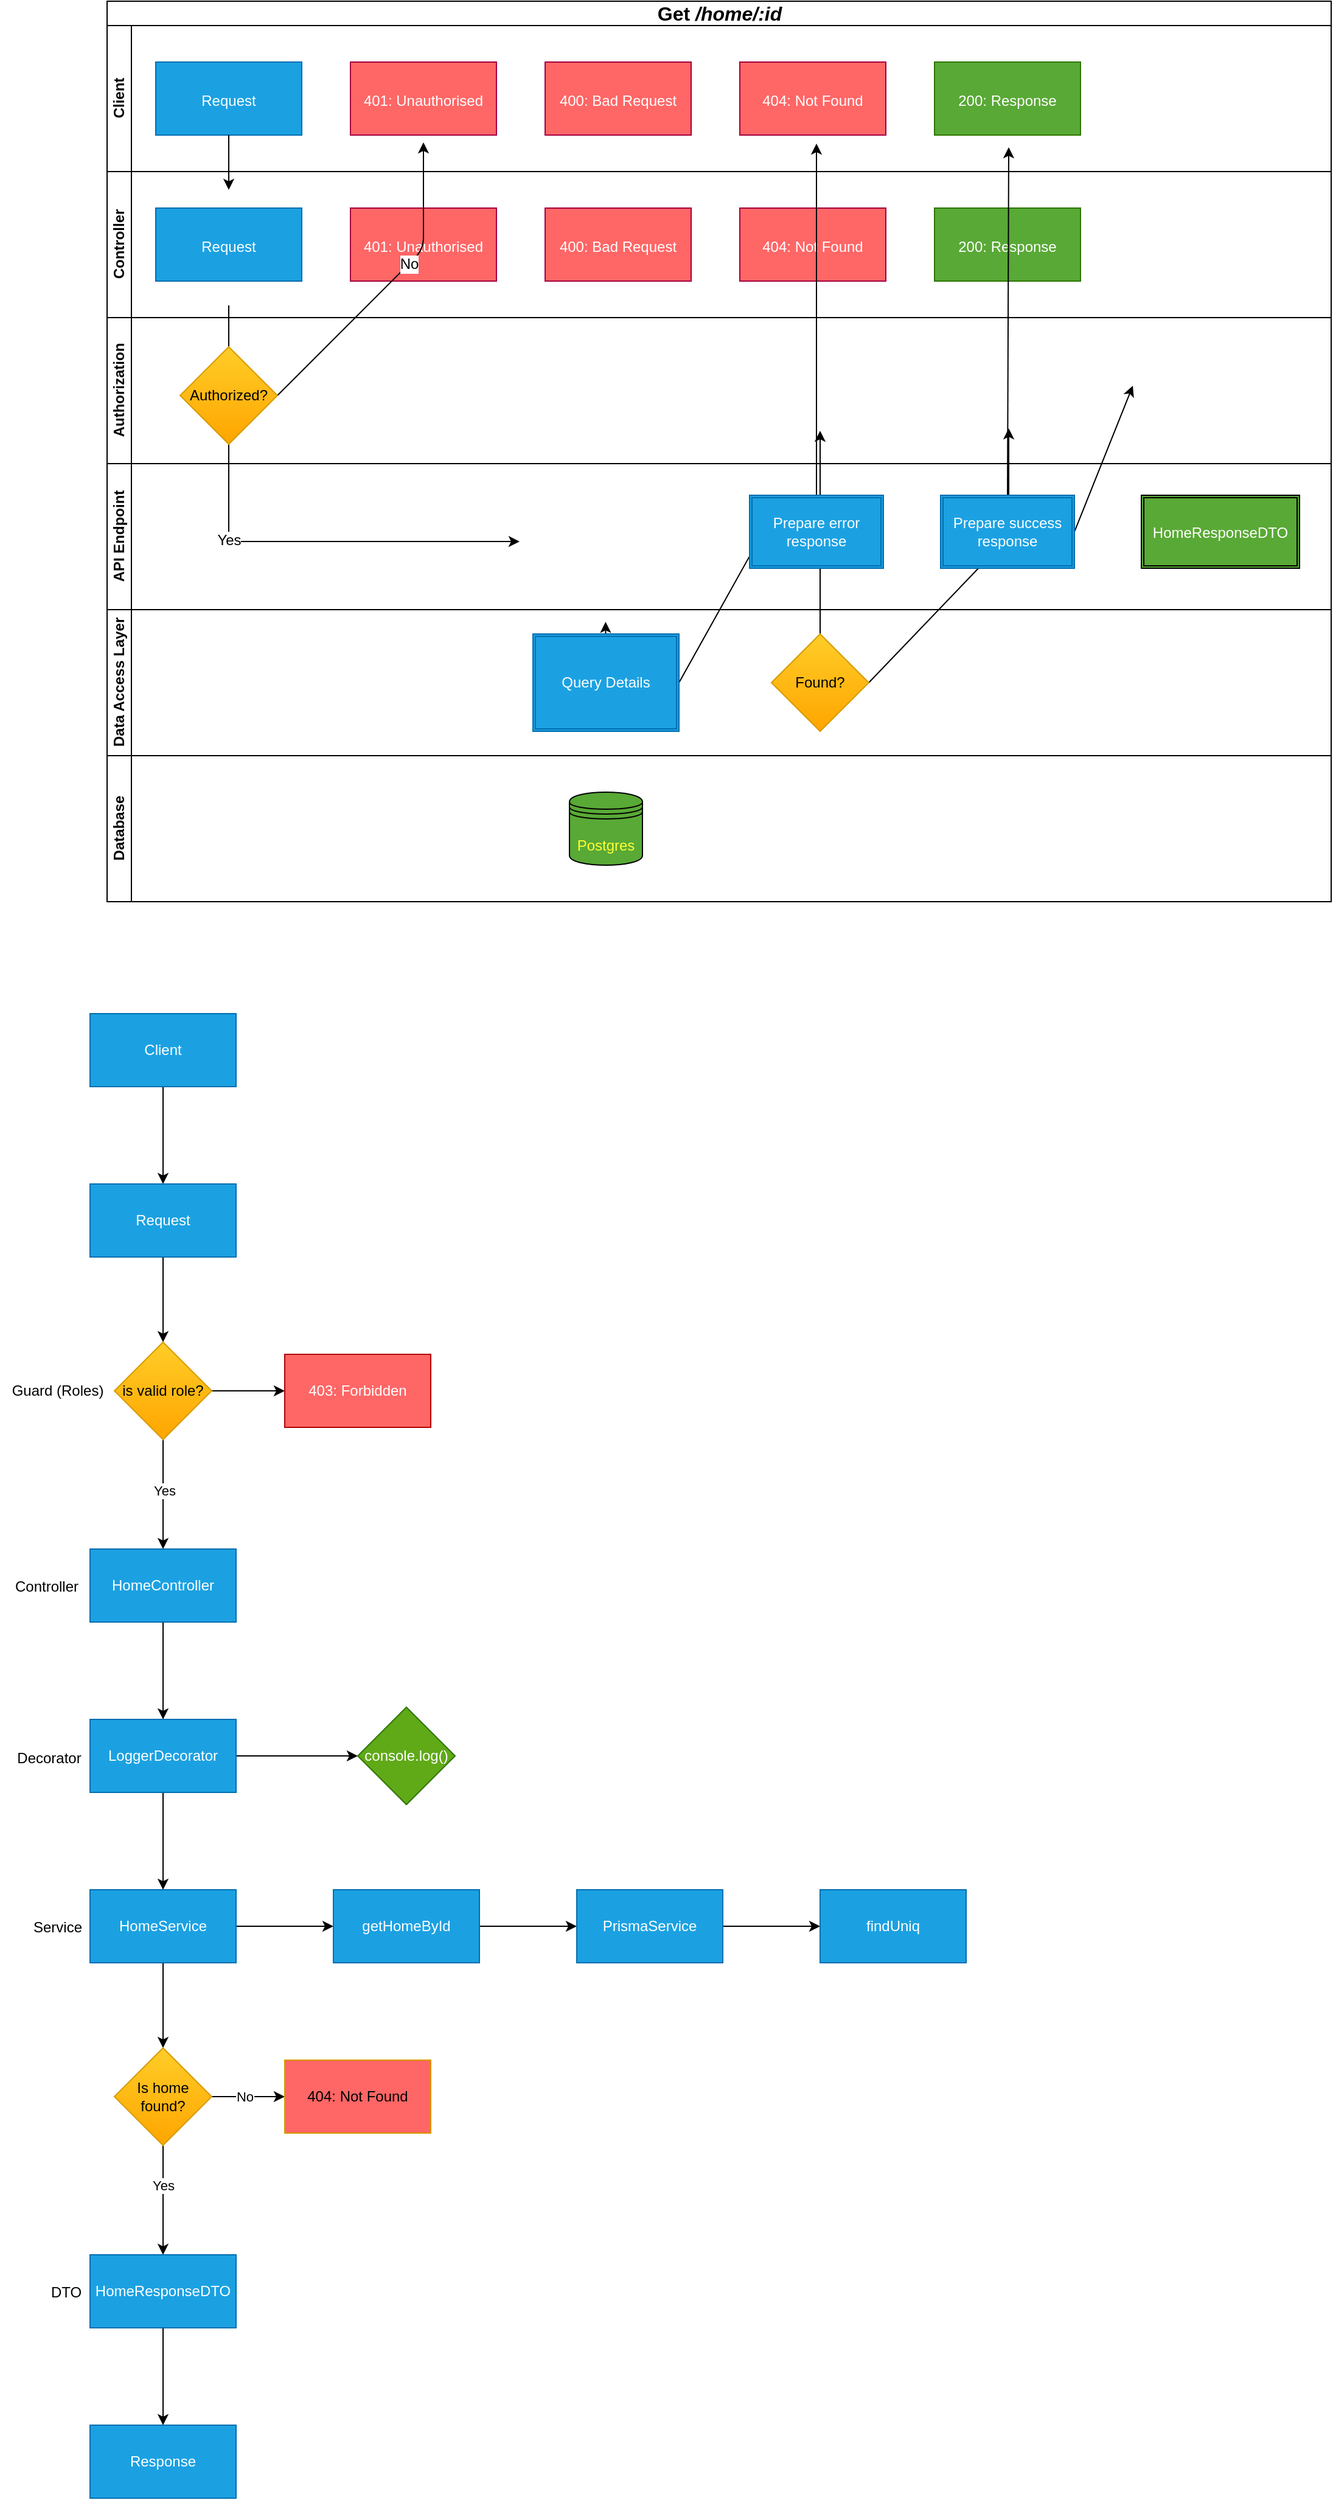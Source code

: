 <mxfile>
    <diagram id="v3T3SfXD5kMLhObpNZNS" name="Page-1">
        <mxGraphModel dx="609" dy="385" grid="0" gridSize="10" guides="0" tooltips="1" connect="1" arrows="1" fold="1" page="1" pageScale="1" pageWidth="583" pageHeight="827" background="none" math="0" shadow="0">
            <root>
                <mxCell id="0"/>
                <mxCell id="1" parent="0"/>
                <mxCell id="28" value="&lt;font style=&quot;font-size: 16px;&quot;&gt;Get &lt;i&gt;/home/:id&lt;/i&gt;&lt;/font&gt;" style="swimlane;childLayout=stackLayout;resizeParent=1;resizeParentMax=0;horizontal=1;startSize=20;horizontalStack=0;html=1;rounded=0;" parent="1" vertex="1">
                    <mxGeometry x="414" y="110" width="1006" height="260" as="geometry"/>
                </mxCell>
                <mxCell id="29" value="Client" style="swimlane;startSize=20;horizontal=0;html=1;rounded=0;" parent="28" vertex="1">
                    <mxGeometry y="20" width="1006" height="120" as="geometry"/>
                </mxCell>
                <mxCell id="38" value="&lt;span style=&quot;font-size: 12px;&quot;&gt;401: Unauthorised&lt;/span&gt;" style="whiteSpace=wrap;html=1;fontSize=19;fillColor=#FF6666;strokeColor=#A50040;fontColor=#ffffff;rounded=0;" parent="29" vertex="1">
                    <mxGeometry x="200" y="30" width="120" height="60" as="geometry"/>
                </mxCell>
                <mxCell id="40" value="&lt;font style=&quot;font-size: 12px;&quot;&gt;400: Bad Request&lt;/font&gt;" style="whiteSpace=wrap;html=1;fontSize=19;fillColor=#FF6666;strokeColor=#A50040;fontColor=#ffffff;rounded=0;" parent="29" vertex="1">
                    <mxGeometry x="360" y="30" width="120" height="60" as="geometry"/>
                </mxCell>
                <mxCell id="42" value="&lt;font style=&quot;font-size: 12px;&quot;&gt;404: Not Found&lt;/font&gt;" style="whiteSpace=wrap;html=1;fontSize=19;fillColor=#FF6666;strokeColor=#A50040;fontColor=#ffffff;rounded=0;" parent="29" vertex="1">
                    <mxGeometry x="520" y="30" width="120" height="60" as="geometry"/>
                </mxCell>
                <mxCell id="49" value="&lt;font style=&quot;font-size: 12px;&quot;&gt;200: Response&lt;/font&gt;" style="whiteSpace=wrap;html=1;fontSize=19;fillColor=#59A936;strokeColor=#2D7600;fontColor=#ffffff;rounded=0;" parent="29" vertex="1">
                    <mxGeometry x="680" y="30" width="120" height="60" as="geometry"/>
                </mxCell>
                <mxCell id="51" value="&lt;font style=&quot;font-size: 12px;&quot;&gt;Request&lt;/font&gt;" style="whiteSpace=wrap;html=1;fontSize=19;fillColor=#1ba1e2;strokeColor=#006EAF;fontColor=#ffffff;rounded=0;" parent="29" vertex="1">
                    <mxGeometry x="40" y="30" width="120" height="60" as="geometry"/>
                </mxCell>
                <mxCell id="94" value="Controller" style="swimlane;startSize=20;horizontal=0;html=1;rounded=0;" vertex="1" parent="28">
                    <mxGeometry y="140" width="1006" height="120" as="geometry"/>
                </mxCell>
                <mxCell id="95" value="&lt;span style=&quot;font-size: 12px;&quot;&gt;401: Unauthorised&lt;/span&gt;" style="whiteSpace=wrap;html=1;fontSize=19;fillColor=#FF6666;strokeColor=#A50040;fontColor=#ffffff;rounded=0;" vertex="1" parent="94">
                    <mxGeometry x="200" y="30" width="120" height="60" as="geometry"/>
                </mxCell>
                <mxCell id="96" value="&lt;font style=&quot;font-size: 12px;&quot;&gt;400: Bad Request&lt;/font&gt;" style="whiteSpace=wrap;html=1;fontSize=19;fillColor=#FF6666;strokeColor=#A50040;fontColor=#ffffff;rounded=0;" vertex="1" parent="94">
                    <mxGeometry x="360" y="30" width="120" height="60" as="geometry"/>
                </mxCell>
                <mxCell id="97" value="&lt;font style=&quot;font-size: 12px;&quot;&gt;404: Not Found&lt;/font&gt;" style="whiteSpace=wrap;html=1;fontSize=19;fillColor=#FF6666;strokeColor=#A50040;fontColor=#ffffff;rounded=0;" vertex="1" parent="94">
                    <mxGeometry x="520" y="30" width="120" height="60" as="geometry"/>
                </mxCell>
                <mxCell id="98" value="&lt;font style=&quot;font-size: 12px;&quot;&gt;200: Response&lt;/font&gt;" style="whiteSpace=wrap;html=1;fontSize=19;fillColor=#59A936;strokeColor=#2D7600;fontColor=#ffffff;rounded=0;" vertex="1" parent="94">
                    <mxGeometry x="680" y="30" width="120" height="60" as="geometry"/>
                </mxCell>
                <mxCell id="99" value="&lt;font style=&quot;font-size: 12px;&quot;&gt;Request&lt;/font&gt;" style="whiteSpace=wrap;html=1;fontSize=19;fillColor=#1ba1e2;strokeColor=#006EAF;fontColor=#ffffff;rounded=0;" vertex="1" parent="94">
                    <mxGeometry x="40" y="30" width="120" height="60" as="geometry"/>
                </mxCell>
                <mxCell id="54" value="" style="edgeStyle=none;html=1;fontSize=20;fontColor=#FFFF33;rounded=0;" parent="28" edge="1">
                    <mxGeometry relative="1" as="geometry">
                        <mxPoint x="339" y="444" as="targetPoint"/>
                        <Array as="points">
                            <mxPoint x="100" y="444"/>
                        </Array>
                        <mxPoint x="100" y="250" as="sourcePoint"/>
                    </mxGeometry>
                </mxCell>
                <mxCell id="92" value="Yes" style="edgeLabel;html=1;align=center;verticalAlign=middle;resizable=0;points=[];fontSize=12;" parent="54" vertex="1" connectable="0">
                    <mxGeometry x="-0.174" y="1" relative="1" as="geometry">
                        <mxPoint x="-1" y="14" as="offset"/>
                    </mxGeometry>
                </mxCell>
                <mxCell id="64" style="edgeStyle=none;html=1;exitX=1;exitY=0.5;exitDx=0;exitDy=0;fontSize=12;fontColor=#FFFFFF;rounded=0;" parent="28" source="60" edge="1">
                    <mxGeometry relative="1" as="geometry">
                        <mxPoint x="741" y="351" as="targetPoint"/>
                        <Array as="points">
                            <mxPoint x="741" y="440"/>
                            <mxPoint x="741" y="387"/>
                        </Array>
                    </mxGeometry>
                </mxCell>
                <mxCell id="65" value="Yes" style="edgeLabel;html=1;align=center;verticalAlign=middle;resizable=0;points=[];fontSize=12;fontColor=#FFFFFF;rounded=0;" parent="64" vertex="1" connectable="0">
                    <mxGeometry x="0.218" y="1" relative="1" as="geometry">
                        <mxPoint y="6" as="offset"/>
                    </mxGeometry>
                </mxCell>
                <mxCell id="89" style="edgeStyle=none;html=1;exitX=1;exitY=0.5;exitDx=0;exitDy=0;fontSize=12;" parent="28" source="87" edge="1">
                    <mxGeometry relative="1" as="geometry">
                        <mxPoint x="260" y="116" as="targetPoint"/>
                        <Array as="points">
                            <mxPoint x="260" y="204"/>
                        </Array>
                    </mxGeometry>
                </mxCell>
                <mxCell id="90" value="No" style="edgeLabel;html=1;align=center;verticalAlign=middle;resizable=0;points=[];fontSize=12;" parent="89" vertex="1" connectable="0">
                    <mxGeometry x="0.187" relative="1" as="geometry">
                        <mxPoint as="offset"/>
                    </mxGeometry>
                </mxCell>
                <mxCell id="58" style="edgeStyle=none;html=1;exitX=0.5;exitY=1;exitDx=0;exitDy=0;fontSize=12;fontColor=#FFFFFF;rounded=0;" parent="1" source="57" edge="1">
                    <mxGeometry relative="1" as="geometry">
                        <mxPoint x="823.706" y="620" as="targetPoint"/>
                    </mxGeometry>
                </mxCell>
                <mxCell id="59" style="edgeStyle=none;html=1;exitX=1;exitY=0.5;exitDx=0;exitDy=0;fontSize=12;fontColor=#FFFFFF;rounded=0;" parent="1" source="57" edge="1">
                    <mxGeometry relative="1" as="geometry">
                        <mxPoint x="951" y="550" as="targetPoint"/>
                    </mxGeometry>
                </mxCell>
                <mxCell id="61" value="No" style="edgeStyle=none;html=1;exitX=0.5;exitY=0;exitDx=0;exitDy=0;fontSize=12;fontColor=#FFFFFF;rounded=0;" parent="1" source="60" edge="1">
                    <mxGeometry relative="1" as="geometry">
                        <mxPoint x="1000" y="463" as="targetPoint"/>
                        <Array as="points"/>
                    </mxGeometry>
                </mxCell>
                <mxCell id="63" style="edgeStyle=none;html=1;exitX=0.5;exitY=0;exitDx=0;exitDy=0;fontSize=12;fontColor=#FFFFFF;rounded=0;" parent="1" source="62" edge="1">
                    <mxGeometry relative="1" as="geometry">
                        <mxPoint x="997" y="227" as="targetPoint"/>
                        <Array as="points"/>
                    </mxGeometry>
                </mxCell>
                <mxCell id="71" style="edgeStyle=none;html=1;exitX=0.5;exitY=0;exitDx=0;exitDy=0;fontSize=12;fontColor=#FFFFFF;rounded=0;" parent="1" source="69" edge="1">
                    <mxGeometry relative="1" as="geometry">
                        <mxPoint x="1155" y="230" as="targetPoint"/>
                    </mxGeometry>
                </mxCell>
                <mxCell id="76" style="edgeStyle=none;html=1;exitX=1;exitY=0.5;exitDx=0;exitDy=0;fontSize=17;fontColor=#FFFFFF;rounded=0;" parent="1" source="69" edge="1">
                    <mxGeometry relative="1" as="geometry">
                        <mxPoint x="1257" y="426" as="targetPoint"/>
                    </mxGeometry>
                </mxCell>
                <mxCell id="88" style="edgeStyle=none;html=1;exitX=0.5;exitY=1;exitDx=0;exitDy=0;" parent="1" source="51" edge="1">
                    <mxGeometry relative="1" as="geometry">
                        <mxPoint x="514" y="265" as="targetPoint"/>
                    </mxGeometry>
                </mxCell>
                <mxCell id="84" value="Database" style="swimlane;startSize=20;horizontal=0;html=1;rounded=0;" parent="1" vertex="1">
                    <mxGeometry x="414" y="730" width="1006" height="120" as="geometry"/>
                </mxCell>
                <mxCell id="85" value="&lt;font style=&quot;font-size: 12px;&quot;&gt;Postgres&lt;/font&gt;" style="shape=datastore;whiteSpace=wrap;html=1;fontSize=20;fontColor=#FFFF33;fillColor=#59A936;rounded=0;" parent="84" vertex="1">
                    <mxGeometry x="380" y="30" width="60" height="60" as="geometry"/>
                </mxCell>
                <mxCell id="55" value="Data Access Layer" style="swimlane;startSize=20;horizontal=0;html=1;rounded=0;" parent="1" vertex="1">
                    <mxGeometry x="414" y="610" width="1006" height="120" as="geometry"/>
                </mxCell>
                <mxCell id="57" value="&lt;font color=&quot;#ffffff&quot;&gt;Query Details&lt;/font&gt;" style="shape=ext;double=1;rounded=0;whiteSpace=wrap;html=1;fontSize=12;fillColor=#1ba1e2;strokeColor=#006EAF;fontColor=#ffffff;" parent="55" vertex="1">
                    <mxGeometry x="350" y="20" width="120" height="80" as="geometry"/>
                </mxCell>
                <mxCell id="72" value="&lt;font style=&quot;font-size: 17px;&quot;&gt;Prisma&lt;/font&gt;" style="text;html=1;align=center;verticalAlign=middle;resizable=0;points=[];autosize=1;strokeColor=none;fillColor=none;fontSize=12;fontColor=#FFFFFF;rounded=0;" parent="55" vertex="1">
                    <mxGeometry x="168" y="32" width="80" height="30" as="geometry"/>
                </mxCell>
                <mxCell id="60" value="Found?" style="rhombus;whiteSpace=wrap;html=1;fontSize=12;fillColor=#ffcd28;strokeColor=#d79b00;gradientColor=#ffa500;rounded=0;" parent="55" vertex="1">
                    <mxGeometry x="546" y="20" width="80" height="80" as="geometry"/>
                </mxCell>
                <mxCell id="33" value="API Endpoint" style="swimlane;startSize=20;horizontal=0;html=1;rounded=0;" parent="1" vertex="1">
                    <mxGeometry x="414" y="490" width="1006" height="120" as="geometry"/>
                </mxCell>
                <mxCell id="62" value="Prepare error response" style="shape=ext;double=1;rounded=0;whiteSpace=wrap;html=1;fontSize=12;fontColor=#ffffff;fillColor=#1ba1e2;strokeColor=#006EAF;" parent="33" vertex="1">
                    <mxGeometry x="528" y="26" width="110" height="60" as="geometry"/>
                </mxCell>
                <mxCell id="69" value="Prepare success response" style="shape=ext;double=1;rounded=0;whiteSpace=wrap;html=1;fontSize=12;fontColor=#ffffff;fillColor=#1ba1e2;strokeColor=#006EAF;" parent="33" vertex="1">
                    <mxGeometry x="685" y="26" width="110" height="60" as="geometry"/>
                </mxCell>
                <mxCell id="77" value="&lt;font style=&quot;font-size: 12px;&quot;&gt;HomeResponseDTO&lt;/font&gt;" style="shape=ext;double=1;rounded=0;whiteSpace=wrap;html=1;fontSize=17;fontColor=#FFFFFF;fillColor=#59A936;" parent="33" vertex="1">
                    <mxGeometry x="850" y="26" width="130" height="60" as="geometry"/>
                </mxCell>
                <mxCell id="30" value="Authorization" style="swimlane;startSize=20;horizontal=0;html=1;rounded=0;" parent="1" vertex="1">
                    <mxGeometry x="414" y="370" width="1006" height="120" as="geometry"/>
                </mxCell>
                <mxCell id="87" value="&lt;font style=&quot;font-size: 12px;&quot;&gt;Authorized?&lt;/font&gt;" style="rhombus;whiteSpace=wrap;html=1;fillColor=#ffcd28;strokeColor=#d79b00;gradientColor=#ffa500;" parent="30" vertex="1">
                    <mxGeometry x="60" y="24" width="80" height="80" as="geometry"/>
                </mxCell>
                <mxCell id="102" value="" style="edgeStyle=none;html=1;" edge="1" parent="1" source="100" target="101">
                    <mxGeometry relative="1" as="geometry"/>
                </mxCell>
                <mxCell id="100" value="Client" style="whiteSpace=wrap;html=1;fillColor=#1ba1e2;fontColor=#ffffff;strokeColor=#006EAF;" vertex="1" parent="1">
                    <mxGeometry x="400" y="942" width="120" height="60" as="geometry"/>
                </mxCell>
                <mxCell id="106" value="" style="edgeStyle=none;html=1;" edge="1" parent="1" source="101" target="105">
                    <mxGeometry relative="1" as="geometry"/>
                </mxCell>
                <mxCell id="101" value="Request" style="whiteSpace=wrap;html=1;fillColor=#1ba1e2;fontColor=#ffffff;strokeColor=#006EAF;" vertex="1" parent="1">
                    <mxGeometry x="400" y="1082" width="120" height="60" as="geometry"/>
                </mxCell>
                <mxCell id="109" value="" style="edgeStyle=none;html=1;" edge="1" parent="1" source="105" target="108">
                    <mxGeometry relative="1" as="geometry"/>
                </mxCell>
                <mxCell id="111" value="Yes" style="edgeLabel;html=1;align=center;verticalAlign=middle;resizable=0;points=[];" vertex="1" connectable="0" parent="109">
                    <mxGeometry x="-0.096" y="1" relative="1" as="geometry">
                        <mxPoint y="1" as="offset"/>
                    </mxGeometry>
                </mxCell>
                <mxCell id="113" value="" style="edgeStyle=none;html=1;" edge="1" parent="1" source="105" target="112">
                    <mxGeometry relative="1" as="geometry"/>
                </mxCell>
                <mxCell id="105" value="is valid role?" style="rhombus;whiteSpace=wrap;html=1;fillColor=#ffcd28;gradientColor=#ffa500;strokeColor=#d79b00;" vertex="1" parent="1">
                    <mxGeometry x="420" y="1212" width="80" height="80" as="geometry"/>
                </mxCell>
                <mxCell id="107" value="Guard (Roles)" style="text;html=1;align=center;verticalAlign=middle;resizable=0;points=[];autosize=1;strokeColor=none;fillColor=none;" vertex="1" parent="1">
                    <mxGeometry x="326" y="1239" width="93" height="26" as="geometry"/>
                </mxCell>
                <mxCell id="118" value="" style="edgeStyle=none;html=1;" edge="1" parent="1" source="108" target="117">
                    <mxGeometry relative="1" as="geometry"/>
                </mxCell>
                <mxCell id="108" value="HomeController" style="whiteSpace=wrap;html=1;fillColor=#1ba1e2;fontColor=#ffffff;strokeColor=#006EAF;" vertex="1" parent="1">
                    <mxGeometry x="400" y="1382" width="120" height="60" as="geometry"/>
                </mxCell>
                <mxCell id="110" value="Controller" style="text;html=1;align=center;verticalAlign=middle;resizable=0;points=[];autosize=1;strokeColor=none;fillColor=none;" vertex="1" parent="1">
                    <mxGeometry x="329" y="1400" width="70" height="26" as="geometry"/>
                </mxCell>
                <mxCell id="112" value="403: Forbidden" style="whiteSpace=wrap;html=1;fillColor=#ff6666;strokeColor=#B20000;fontColor=#ffffff;" vertex="1" parent="1">
                    <mxGeometry x="560" y="1222" width="120" height="60" as="geometry"/>
                </mxCell>
                <mxCell id="120" value="" style="edgeStyle=none;html=1;" edge="1" parent="1" source="117" target="119">
                    <mxGeometry relative="1" as="geometry"/>
                </mxCell>
                <mxCell id="122" value="" style="edgeStyle=none;html=1;" edge="1" parent="1" source="117" target="121">
                    <mxGeometry relative="1" as="geometry"/>
                </mxCell>
                <mxCell id="117" value="LoggerDecorator" style="whiteSpace=wrap;html=1;fillColor=#1ba1e2;fontColor=#ffffff;strokeColor=#006EAF;" vertex="1" parent="1">
                    <mxGeometry x="400" y="1522" width="120" height="60" as="geometry"/>
                </mxCell>
                <mxCell id="130" value="" style="edgeStyle=none;html=1;" edge="1" parent="1" source="119" target="129">
                    <mxGeometry relative="1" as="geometry"/>
                </mxCell>
                <mxCell id="136" value="" style="edgeStyle=none;html=1;" edge="1" parent="1" source="119" target="135">
                    <mxGeometry relative="1" as="geometry"/>
                </mxCell>
                <mxCell id="119" value="HomeService" style="whiteSpace=wrap;html=1;fillColor=#1ba1e2;fontColor=#ffffff;strokeColor=#006EAF;" vertex="1" parent="1">
                    <mxGeometry x="400" y="1662" width="120" height="60" as="geometry"/>
                </mxCell>
                <mxCell id="121" value="console.log()" style="rhombus;whiteSpace=wrap;html=1;fillColor=#60a917;strokeColor=#2D7600;fontColor=#ffffff;" vertex="1" parent="1">
                    <mxGeometry x="620" y="1512" width="80" height="80" as="geometry"/>
                </mxCell>
                <mxCell id="123" value="Decorator" style="text;html=1;align=center;verticalAlign=middle;resizable=0;points=[];autosize=1;strokeColor=none;fillColor=none;" vertex="1" parent="1">
                    <mxGeometry x="330" y="1541" width="71" height="26" as="geometry"/>
                </mxCell>
                <mxCell id="124" value="Service" style="text;html=1;align=center;verticalAlign=middle;resizable=0;points=[];autosize=1;strokeColor=none;fillColor=none;" vertex="1" parent="1">
                    <mxGeometry x="344" y="1680" width="58" height="26" as="geometry"/>
                </mxCell>
                <mxCell id="132" value="" style="edgeStyle=none;html=1;" edge="1" parent="1" source="129" target="131">
                    <mxGeometry relative="1" as="geometry"/>
                </mxCell>
                <mxCell id="129" value="getHomeById" style="whiteSpace=wrap;html=1;fillColor=#1ba1e2;strokeColor=#006EAF;fontColor=#ffffff;" vertex="1" parent="1">
                    <mxGeometry x="600" y="1662" width="120" height="60" as="geometry"/>
                </mxCell>
                <mxCell id="134" value="" style="edgeStyle=none;html=1;" edge="1" parent="1" source="131" target="133">
                    <mxGeometry relative="1" as="geometry"/>
                </mxCell>
                <mxCell id="131" value="PrismaService" style="whiteSpace=wrap;html=1;fillColor=#1ba1e2;strokeColor=#006EAF;fontColor=#ffffff;" vertex="1" parent="1">
                    <mxGeometry x="800" y="1662" width="120" height="60" as="geometry"/>
                </mxCell>
                <mxCell id="133" value="findUniq" style="whiteSpace=wrap;html=1;fillColor=#1ba1e2;strokeColor=#006EAF;fontColor=#ffffff;" vertex="1" parent="1">
                    <mxGeometry x="1000" y="1662" width="120" height="60" as="geometry"/>
                </mxCell>
                <mxCell id="138" value="" style="edgeStyle=none;html=1;" edge="1" parent="1" source="135" target="137">
                    <mxGeometry relative="1" as="geometry"/>
                </mxCell>
                <mxCell id="139" value="No" style="edgeLabel;html=1;align=center;verticalAlign=middle;resizable=0;points=[];" vertex="1" connectable="0" parent="138">
                    <mxGeometry x="-0.104" relative="1" as="geometry">
                        <mxPoint as="offset"/>
                    </mxGeometry>
                </mxCell>
                <mxCell id="141" value="" style="edgeStyle=none;html=1;" edge="1" parent="1" source="135" target="140">
                    <mxGeometry relative="1" as="geometry"/>
                </mxCell>
                <mxCell id="142" value="Yes" style="edgeLabel;html=1;align=center;verticalAlign=middle;resizable=0;points=[];" vertex="1" connectable="0" parent="141">
                    <mxGeometry x="-0.267" relative="1" as="geometry">
                        <mxPoint as="offset"/>
                    </mxGeometry>
                </mxCell>
                <mxCell id="135" value="Is home found?" style="rhombus;whiteSpace=wrap;html=1;fillColor=#ffcd28;strokeColor=#d79b00;gradientColor=#ffa500;" vertex="1" parent="1">
                    <mxGeometry x="420" y="1792" width="80" height="80" as="geometry"/>
                </mxCell>
                <mxCell id="137" value="404: Not Found" style="whiteSpace=wrap;html=1;fillColor=#ff6666;strokeColor=#d79b00;gradientColor=none;" vertex="1" parent="1">
                    <mxGeometry x="560" y="1802" width="120" height="60" as="geometry"/>
                </mxCell>
                <mxCell id="145" value="" style="edgeStyle=none;html=1;" edge="1" parent="1" source="140" target="144">
                    <mxGeometry relative="1" as="geometry"/>
                </mxCell>
                <mxCell id="140" value="HomeResponseDTO" style="whiteSpace=wrap;html=1;fillColor=#1ba1e2;strokeColor=#006EAF;fontColor=#ffffff;" vertex="1" parent="1">
                    <mxGeometry x="400" y="1962" width="120" height="60" as="geometry"/>
                </mxCell>
                <mxCell id="143" value="DTO" style="text;html=1;align=center;verticalAlign=middle;resizable=0;points=[];autosize=1;strokeColor=none;fillColor=none;" vertex="1" parent="1">
                    <mxGeometry x="358" y="1980" width="43" height="26" as="geometry"/>
                </mxCell>
                <mxCell id="144" value="Response" style="whiteSpace=wrap;html=1;fillColor=#1ba1e2;strokeColor=#006EAF;fontColor=#ffffff;" vertex="1" parent="1">
                    <mxGeometry x="400" y="2102" width="120" height="60" as="geometry"/>
                </mxCell>
            </root>
        </mxGraphModel>
    </diagram>
</mxfile>
